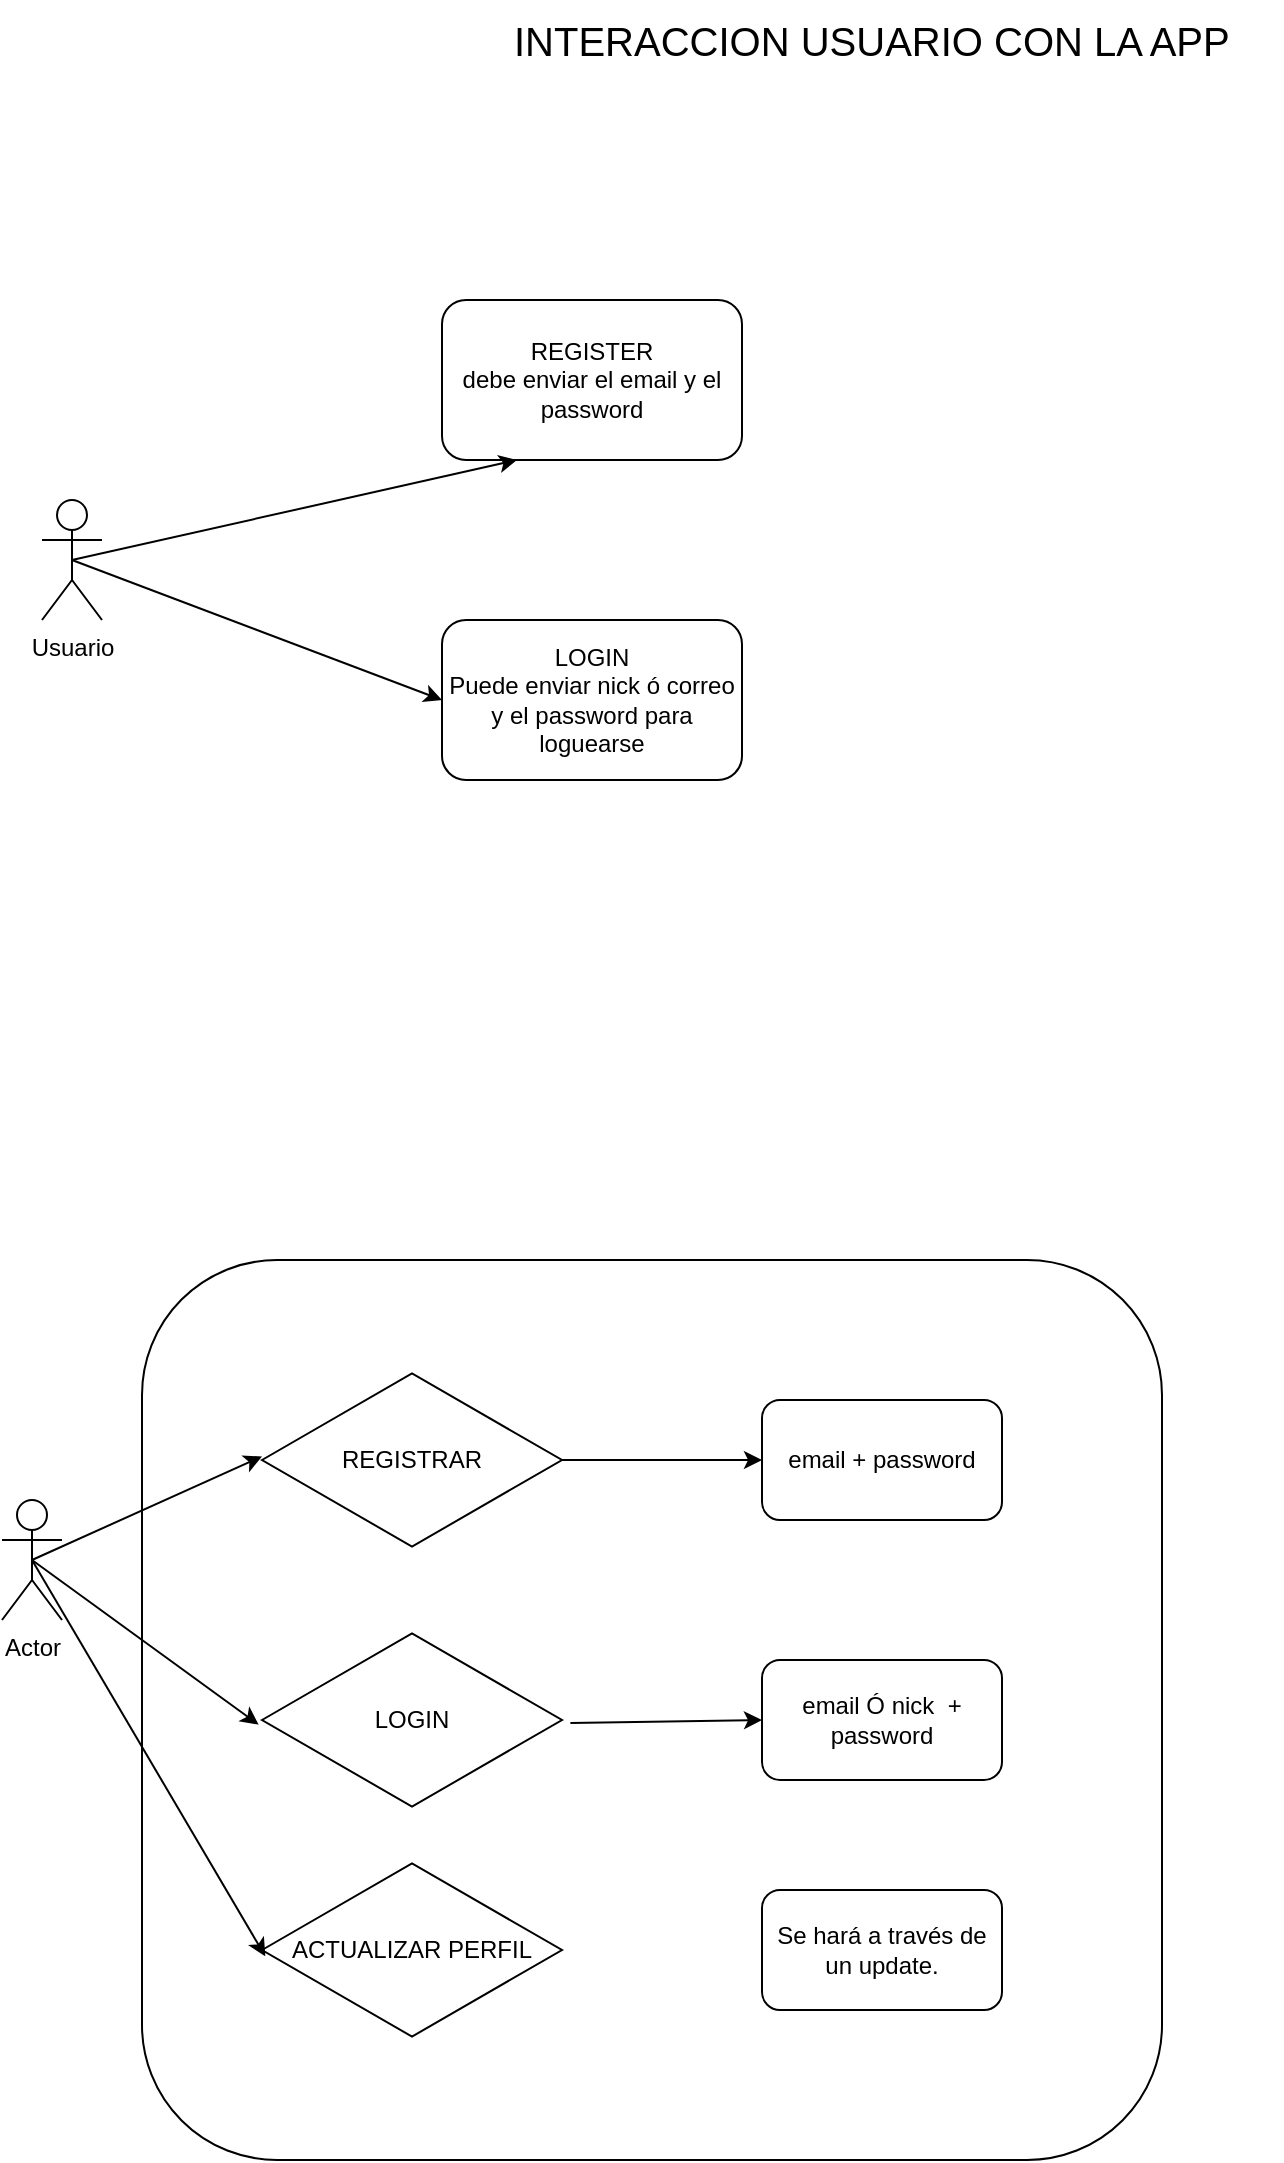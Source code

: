<mxfile>
    <diagram id="OZUhal3JEvsq1tMfUG4V" name="Page-1">
        <mxGraphModel dx="759" dy="592" grid="1" gridSize="10" guides="1" tooltips="1" connect="1" arrows="1" fold="1" page="1" pageScale="1" pageWidth="850" pageHeight="1100" math="0" shadow="0">
            <root>
                <mxCell id="0"/>
                <mxCell id="1" parent="0"/>
                <mxCell id="2" value="Usuario" style="shape=umlActor;verticalLabelPosition=bottom;verticalAlign=top;html=1;outlineConnect=0;" parent="1" vertex="1">
                    <mxGeometry x="40" y="260" width="30" height="60" as="geometry"/>
                </mxCell>
                <mxCell id="3" value="REGISTER&lt;div&gt;debe enviar el email y el password&lt;/div&gt;" style="rounded=1;whiteSpace=wrap;html=1;" parent="1" vertex="1">
                    <mxGeometry x="240" y="160" width="150" height="80" as="geometry"/>
                </mxCell>
                <mxCell id="4" value="" style="endArrow=classic;html=1;entryX=0.25;entryY=1;entryDx=0;entryDy=0;exitX=0.5;exitY=0.5;exitDx=0;exitDy=0;exitPerimeter=0;" parent="1" source="2" target="3" edge="1">
                    <mxGeometry width="50" height="50" relative="1" as="geometry">
                        <mxPoint x="140" y="300" as="sourcePoint"/>
                        <mxPoint x="450" y="320" as="targetPoint"/>
                    </mxGeometry>
                </mxCell>
                <mxCell id="7" value="LOGIN&lt;div&gt;Puede enviar nick ó correo y el password para loguearse&lt;/div&gt;" style="rounded=1;whiteSpace=wrap;html=1;" parent="1" vertex="1">
                    <mxGeometry x="240" y="320" width="150" height="80" as="geometry"/>
                </mxCell>
                <mxCell id="8" value="" style="endArrow=classic;html=1;entryX=0;entryY=0.5;entryDx=0;entryDy=0;exitX=0.5;exitY=0.5;exitDx=0;exitDy=0;exitPerimeter=0;" parent="1" source="2" target="7" edge="1">
                    <mxGeometry width="50" height="50" relative="1" as="geometry">
                        <mxPoint x="400" y="280" as="sourcePoint"/>
                        <mxPoint x="450" y="230" as="targetPoint"/>
                    </mxGeometry>
                </mxCell>
                <mxCell id="10" value="&lt;font style=&quot;font-size: 20px;&quot;&gt;INTERACCION USUARIO CON LA APP&lt;/font&gt;" style="text;strokeColor=none;fillColor=none;align=left;verticalAlign=middle;spacingLeft=4;spacingRight=4;overflow=hidden;points=[[0,0.5],[1,0.5]];portConstraint=eastwest;rotatable=0;whiteSpace=wrap;html=1;" parent="1" vertex="1">
                    <mxGeometry x="270" y="10" width="390" height="40" as="geometry"/>
                </mxCell>
                <mxCell id="11" value="" style="rounded=1;whiteSpace=wrap;html=1;fillColor=none;" parent="1" vertex="1">
                    <mxGeometry x="90" y="640" width="510" height="450" as="geometry"/>
                </mxCell>
                <mxCell id="12" value="Actor" style="shape=umlActor;verticalLabelPosition=bottom;verticalAlign=top;html=1;outlineConnect=0;" parent="1" vertex="1">
                    <mxGeometry x="20" y="760" width="30" height="60" as="geometry"/>
                </mxCell>
                <mxCell id="14" value="email + password" style="rounded=1;whiteSpace=wrap;html=1;" parent="1" vertex="1">
                    <mxGeometry x="400" y="710" width="120" height="60" as="geometry"/>
                </mxCell>
                <mxCell id="15" value="REGISTRAR" style="html=1;whiteSpace=wrap;aspect=fixed;shape=isoRectangle;" parent="1" vertex="1">
                    <mxGeometry x="150" y="695" width="150" height="90" as="geometry"/>
                </mxCell>
                <mxCell id="16" value="" style="endArrow=classic;html=1;entryX=0;entryY=0.5;entryDx=0;entryDy=0;" parent="1" source="15" target="14" edge="1">
                    <mxGeometry width="50" height="50" relative="1" as="geometry">
                        <mxPoint x="400" y="770" as="sourcePoint"/>
                        <mxPoint x="450" y="720" as="targetPoint"/>
                    </mxGeometry>
                </mxCell>
                <mxCell id="17" value="LOGIN" style="html=1;whiteSpace=wrap;aspect=fixed;shape=isoRectangle;" parent="1" vertex="1">
                    <mxGeometry x="150" y="825" width="150" height="90" as="geometry"/>
                </mxCell>
                <mxCell id="18" value="email Ó nick&amp;nbsp; + password" style="rounded=1;whiteSpace=wrap;html=1;" parent="1" vertex="1">
                    <mxGeometry x="400" y="840" width="120" height="60" as="geometry"/>
                </mxCell>
                <mxCell id="19" value="" style="endArrow=classic;html=1;exitX=1.028;exitY=0.517;exitDx=0;exitDy=0;exitPerimeter=0;entryX=0;entryY=0.5;entryDx=0;entryDy=0;" parent="1" source="17" target="18" edge="1">
                    <mxGeometry width="50" height="50" relative="1" as="geometry">
                        <mxPoint x="400" y="770" as="sourcePoint"/>
                        <mxPoint x="450" y="720" as="targetPoint"/>
                    </mxGeometry>
                </mxCell>
                <mxCell id="20" value="" style="endArrow=classic;html=1;exitX=0.5;exitY=0.5;exitDx=0;exitDy=0;exitPerimeter=0;entryX=0;entryY=0.48;entryDx=0;entryDy=0;entryPerimeter=0;" parent="1" source="12" target="15" edge="1">
                    <mxGeometry width="50" height="50" relative="1" as="geometry">
                        <mxPoint x="400" y="770" as="sourcePoint"/>
                        <mxPoint x="450" y="720" as="targetPoint"/>
                    </mxGeometry>
                </mxCell>
                <mxCell id="21" value="" style="endArrow=classic;html=1;exitX=0.5;exitY=0.5;exitDx=0;exitDy=0;exitPerimeter=0;entryX=-0.011;entryY=0.526;entryDx=0;entryDy=0;entryPerimeter=0;" parent="1" source="12" target="17" edge="1">
                    <mxGeometry width="50" height="50" relative="1" as="geometry">
                        <mxPoint x="400" y="770" as="sourcePoint"/>
                        <mxPoint x="450" y="720" as="targetPoint"/>
                    </mxGeometry>
                </mxCell>
                <mxCell id="22" value="ACTUALIZAR PERFIL" style="html=1;whiteSpace=wrap;aspect=fixed;shape=isoRectangle;" parent="1" vertex="1">
                    <mxGeometry x="150" y="940" width="150" height="90" as="geometry"/>
                </mxCell>
                <mxCell id="24" value="Se hará a través de un update." style="rounded=1;whiteSpace=wrap;html=1;" parent="1" vertex="1">
                    <mxGeometry x="400" y="955" width="120" height="60" as="geometry"/>
                </mxCell>
                <mxCell id="25" value="" style="endArrow=classic;html=1;exitX=0.5;exitY=0.5;exitDx=0;exitDy=0;exitPerimeter=0;entryX=0.011;entryY=0.535;entryDx=0;entryDy=0;entryPerimeter=0;" parent="1" source="12" target="22" edge="1">
                    <mxGeometry width="50" height="50" relative="1" as="geometry">
                        <mxPoint x="400" y="770" as="sourcePoint"/>
                        <mxPoint x="90" y="803" as="targetPoint"/>
                    </mxGeometry>
                </mxCell>
            </root>
        </mxGraphModel>
    </diagram>
</mxfile>